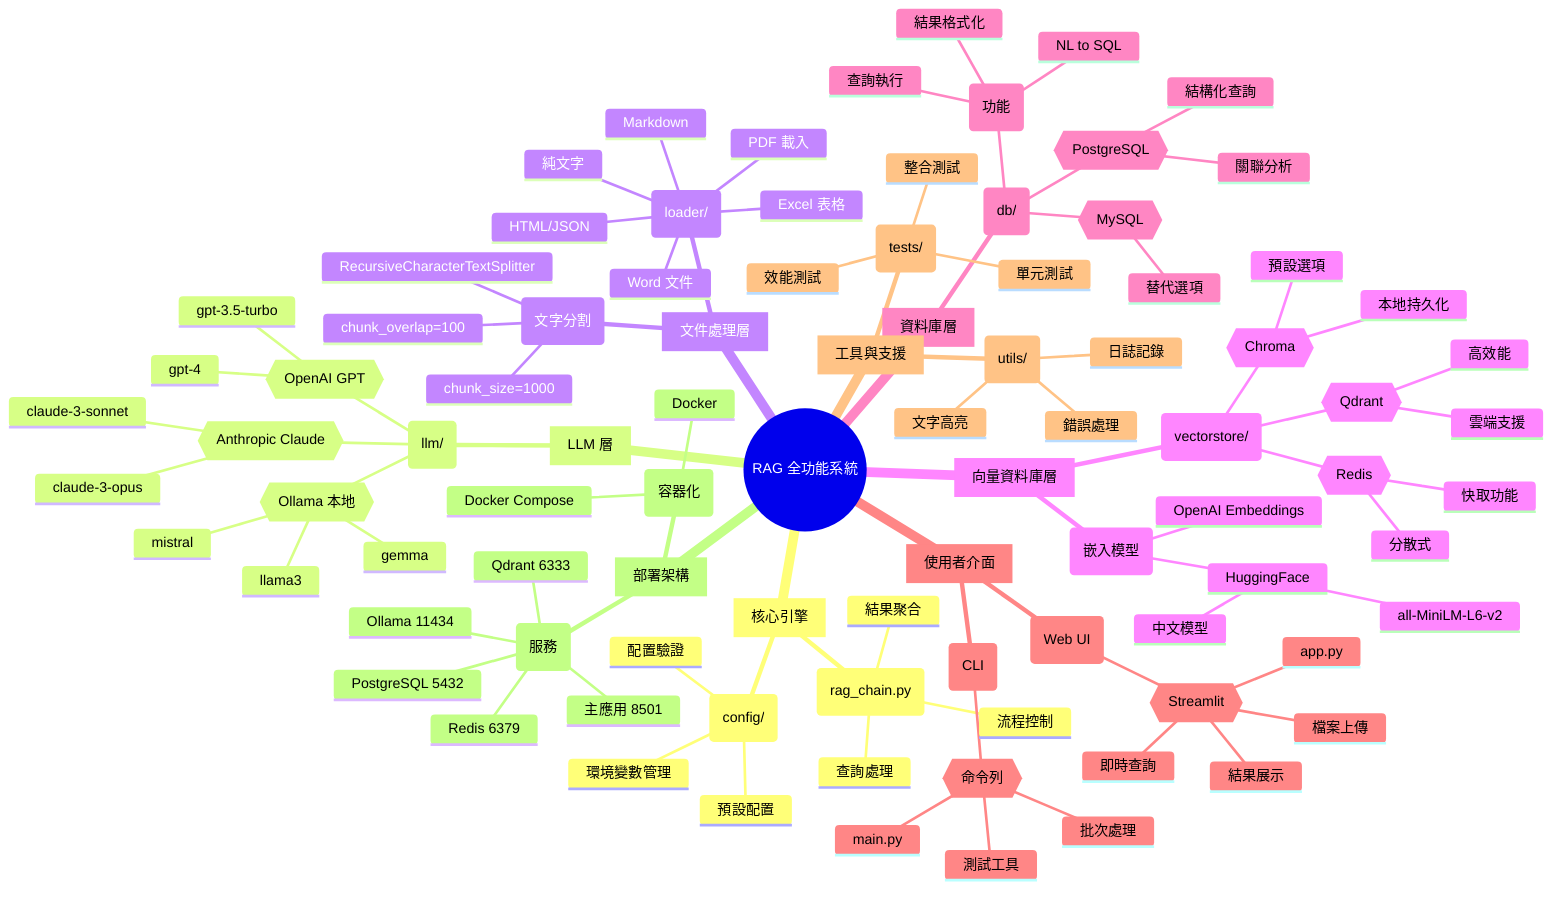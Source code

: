 mindmap
  root((RAG 全功能系統))
    [核心引擎]
      (rag_chain.py)
        查詢處理
        結果聚合
        流程控制
      (config/)
        環境變數管理
        預設配置
        配置驗證
    
    [LLM 層]
      (llm/)
        {{OpenAI GPT}}
          gpt-3.5-turbo
          gpt-4
        {{Anthropic Claude}}
          claude-3-opus
          claude-3-sonnet
        {{Ollama 本地}}
          llama3
          mistral
          gemma
    
    [文件處理層]
      (loader/)
        PDF 載入
        Word 文件
        Excel 表格
        Markdown
        HTML/JSON
        純文字
      (文字分割)
        RecursiveCharacterTextSplitter
        chunk_size=1000
        chunk_overlap=100
    
    [向量資料庫層]
      (vectorstore/)
        {{Chroma}}
          本地持久化
          預設選項
        {{Redis}}
          分散式
          快取功能
        {{Qdrant}}
          高效能
          雲端支援
      (嵌入模型)
        OpenAI Embeddings
        HuggingFace
          all-MiniLM-L6-v2
          中文模型
    
    [資料庫層]
      (db/)
        {{PostgreSQL}}
          結構化查詢
          關聯分析
        {{MySQL}}
          替代選項
        (功能)
          NL to SQL
          查詢執行
          結果格式化
    
    [使用者介面]
      (Web UI)
        {{Streamlit}}
          app.py
          檔案上傳
          即時查詢
          結果展示
      (CLI)
        {{命令列}}
          main.py
          批次處理
          測試工具
    
    [工具與支援]
      (utils/)
        文字高亮
        日誌記錄
        錯誤處理
      (tests/)
        單元測試
        整合測試
        效能測試
    
    [部署架構]
      (容器化)
        Docker
        Docker Compose
      (服務)
        主應用 8501
        PostgreSQL 5432
        Redis 6379
        Qdrant 6333
        Ollama 11434
